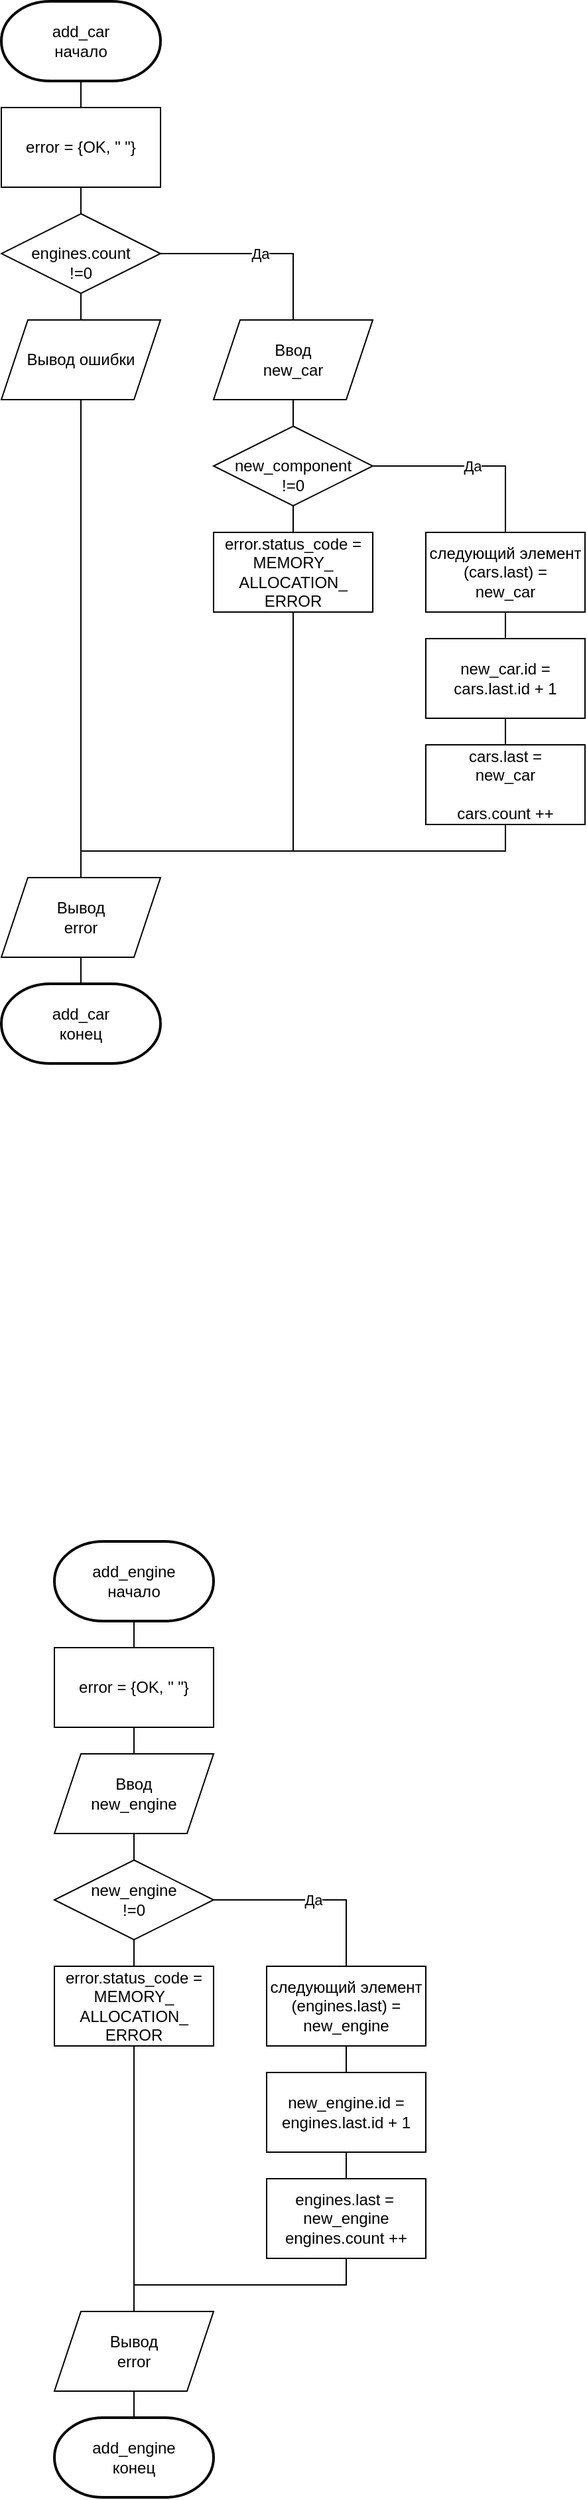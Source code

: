 <mxfile version="21.3.7" type="device">
  <diagram name="Страница 1" id="RxROm4cPq067BdehRqiH">
    <mxGraphModel dx="1728" dy="937" grid="1" gridSize="10" guides="1" tooltips="1" connect="1" arrows="1" fold="1" page="1" pageScale="1" pageWidth="827" pageHeight="1169" math="0" shadow="0">
      <root>
        <mxCell id="0" />
        <mxCell id="1" parent="0" />
        <mxCell id="2p6zsz8fZYU_1kap62Ut-1" value="add_car&lt;br&gt;начало" style="strokeWidth=2;html=1;shape=mxgraph.flowchart.terminator;whiteSpace=wrap;" parent="1" vertex="1">
          <mxGeometry x="160" y="40" width="120" height="60" as="geometry" />
        </mxCell>
        <mxCell id="2p6zsz8fZYU_1kap62Ut-2" value="" style="endArrow=none;html=1;rounded=0;edgeStyle=orthogonalEdgeStyle;entryX=0.5;entryY=1;entryDx=0;entryDy=0;entryPerimeter=0;exitX=0.5;exitY=0;exitDx=0;exitDy=0;" parent="1" source="2p6zsz8fZYU_1kap62Ut-3" target="2p6zsz8fZYU_1kap62Ut-1" edge="1">
          <mxGeometry width="50" height="50" relative="1" as="geometry">
            <mxPoint x="220" y="120" as="sourcePoint" />
            <mxPoint x="220" y="120" as="targetPoint" />
            <Array as="points" />
          </mxGeometry>
        </mxCell>
        <mxCell id="2p6zsz8fZYU_1kap62Ut-3" value="error = {OK, &quot; &quot;}" style="rounded=0;whiteSpace=wrap;html=1;" parent="1" vertex="1">
          <mxGeometry x="160" y="120" width="120" height="60" as="geometry" />
        </mxCell>
        <mxCell id="2p6zsz8fZYU_1kap62Ut-4" value="" style="endArrow=none;html=1;rounded=0;edgeStyle=orthogonalEdgeStyle;entryX=0.5;entryY=1;entryDx=0;entryDy=0;exitX=0.5;exitY=0;exitDx=0;exitDy=0;" parent="1" source="2p6zsz8fZYU_1kap62Ut-5" target="2p6zsz8fZYU_1kap62Ut-3" edge="1">
          <mxGeometry width="50" height="50" relative="1" as="geometry">
            <mxPoint x="220" y="200" as="sourcePoint" />
            <mxPoint x="270" y="210" as="targetPoint" />
            <Array as="points" />
          </mxGeometry>
        </mxCell>
        <mxCell id="2p6zsz8fZYU_1kap62Ut-5" value="&lt;br&gt;engines.count&lt;br style=&quot;border-color: var(--border-color); text-align: right;&quot;&gt;&lt;span style=&quot;text-align: right;&quot;&gt;!=0&lt;/span&gt;" style="rhombus;whiteSpace=wrap;html=1;" parent="1" vertex="1">
          <mxGeometry x="160" y="200" width="120" height="60" as="geometry" />
        </mxCell>
        <mxCell id="2p6zsz8fZYU_1kap62Ut-6" value="" style="endArrow=none;html=1;rounded=0;edgeStyle=orthogonalEdgeStyle;entryX=0.5;entryY=1;entryDx=0;entryDy=0;exitX=0.5;exitY=0;exitDx=0;exitDy=0;" parent="1" source="2p6zsz8fZYU_1kap62Ut-26" target="2p6zsz8fZYU_1kap62Ut-5" edge="1">
          <mxGeometry width="50" height="50" relative="1" as="geometry">
            <mxPoint x="220" y="280" as="sourcePoint" />
            <mxPoint x="260" y="300" as="targetPoint" />
            <Array as="points" />
          </mxGeometry>
        </mxCell>
        <mxCell id="2p6zsz8fZYU_1kap62Ut-7" value="Да" style="endArrow=none;html=1;rounded=0;edgeStyle=orthogonalEdgeStyle;entryX=1;entryY=0.5;entryDx=0;entryDy=0;exitX=0.5;exitY=0;exitDx=0;exitDy=0;" parent="1" source="2p6zsz8fZYU_1kap62Ut-10" target="2p6zsz8fZYU_1kap62Ut-5" edge="1">
          <mxGeometry width="50" height="50" relative="1" as="geometry">
            <mxPoint x="380" y="280" as="sourcePoint" />
            <mxPoint x="360" y="260" as="targetPoint" />
            <Array as="points">
              <mxPoint x="380" y="230" />
            </Array>
          </mxGeometry>
        </mxCell>
        <mxCell id="2p6zsz8fZYU_1kap62Ut-10" value="Ввод&lt;br&gt;new_car" style="shape=parallelogram;perimeter=parallelogramPerimeter;whiteSpace=wrap;html=1;fixedSize=1;" parent="1" vertex="1">
          <mxGeometry x="320" y="280" width="120" height="60" as="geometry" />
        </mxCell>
        <mxCell id="2p6zsz8fZYU_1kap62Ut-11" value="" style="endArrow=none;html=1;rounded=0;edgeStyle=orthogonalEdgeStyle;entryX=0.5;entryY=1;entryDx=0;entryDy=0;exitX=0.5;exitY=0;exitDx=0;exitDy=0;" parent="1" source="2p6zsz8fZYU_1kap62Ut-12" target="2p6zsz8fZYU_1kap62Ut-10" edge="1">
          <mxGeometry width="50" height="50" relative="1" as="geometry">
            <mxPoint x="380" y="360" as="sourcePoint" />
            <mxPoint x="390" y="430" as="targetPoint" />
            <Array as="points" />
          </mxGeometry>
        </mxCell>
        <mxCell id="2p6zsz8fZYU_1kap62Ut-12" value="&lt;br&gt;new_component&lt;br&gt;!=0" style="rhombus;whiteSpace=wrap;html=1;" parent="1" vertex="1">
          <mxGeometry x="320" y="360" width="120" height="60" as="geometry" />
        </mxCell>
        <mxCell id="2p6zsz8fZYU_1kap62Ut-13" value="" style="endArrow=none;html=1;rounded=0;edgeStyle=orthogonalEdgeStyle;entryX=0.5;entryY=1;entryDx=0;entryDy=0;exitX=0.5;exitY=0;exitDx=0;exitDy=0;exitPerimeter=0;" parent="1" source="2p6zsz8fZYU_1kap62Ut-28" target="2p6zsz8fZYU_1kap62Ut-12" edge="1">
          <mxGeometry width="50" height="50" relative="1" as="geometry">
            <mxPoint x="380" y="440" as="sourcePoint" />
            <mxPoint x="420" y="460" as="targetPoint" />
            <Array as="points" />
          </mxGeometry>
        </mxCell>
        <mxCell id="2p6zsz8fZYU_1kap62Ut-14" value="Да" style="endArrow=none;html=1;rounded=0;edgeStyle=orthogonalEdgeStyle;entryX=1;entryY=0.5;entryDx=0;entryDy=0;exitX=0.5;exitY=0;exitDx=0;exitDy=0;" parent="1" source="2p6zsz8fZYU_1kap62Ut-18" target="2p6zsz8fZYU_1kap62Ut-12" edge="1">
          <mxGeometry width="50" height="50" relative="1" as="geometry">
            <mxPoint x="540" y="440" as="sourcePoint" />
            <mxPoint x="520" y="420" as="targetPoint" />
            <Array as="points">
              <mxPoint x="540" y="390" />
            </Array>
          </mxGeometry>
        </mxCell>
        <mxCell id="2p6zsz8fZYU_1kap62Ut-18" value="следующий элемент&lt;br&gt;(cars.last) =&lt;br&gt;new_car" style="rounded=0;whiteSpace=wrap;html=1;" parent="1" vertex="1">
          <mxGeometry x="480" y="440" width="120" height="60" as="geometry" />
        </mxCell>
        <mxCell id="2p6zsz8fZYU_1kap62Ut-19" value="" style="endArrow=none;html=1;rounded=0;edgeStyle=orthogonalEdgeStyle;entryX=0.5;entryY=1;entryDx=0;entryDy=0;exitX=0.5;exitY=0;exitDx=0;exitDy=0;" parent="1" source="2p6zsz8fZYU_1kap62Ut-20" target="2p6zsz8fZYU_1kap62Ut-18" edge="1">
          <mxGeometry width="50" height="50" relative="1" as="geometry">
            <mxPoint x="540" y="520" as="sourcePoint" />
            <mxPoint x="590" y="530" as="targetPoint" />
            <Array as="points" />
          </mxGeometry>
        </mxCell>
        <mxCell id="2p6zsz8fZYU_1kap62Ut-20" value="new_car.id =&lt;br&gt;cars.last.id + 1" style="rounded=0;whiteSpace=wrap;html=1;" parent="1" vertex="1">
          <mxGeometry x="480" y="520" width="120" height="60" as="geometry" />
        </mxCell>
        <mxCell id="2p6zsz8fZYU_1kap62Ut-21" value="" style="endArrow=none;html=1;rounded=0;edgeStyle=orthogonalEdgeStyle;entryX=0.5;entryY=1;entryDx=0;entryDy=0;exitX=0.5;exitY=0;exitDx=0;exitDy=0;" parent="1" source="2p6zsz8fZYU_1kap62Ut-22" target="2p6zsz8fZYU_1kap62Ut-20" edge="1">
          <mxGeometry width="50" height="50" relative="1" as="geometry">
            <mxPoint x="540" y="600" as="sourcePoint" />
            <mxPoint x="590" y="610" as="targetPoint" />
            <Array as="points" />
          </mxGeometry>
        </mxCell>
        <mxCell id="2p6zsz8fZYU_1kap62Ut-22" value="cars.last =&lt;br&gt;new_car&lt;br&gt;&lt;br&gt;cars.count ++" style="rounded=0;whiteSpace=wrap;html=1;" parent="1" vertex="1">
          <mxGeometry x="480" y="600" width="120" height="60" as="geometry" />
        </mxCell>
        <mxCell id="2p6zsz8fZYU_1kap62Ut-23" value="" style="endArrow=none;html=1;rounded=0;edgeStyle=orthogonalEdgeStyle;entryX=0.5;entryY=1;entryDx=0;entryDy=0;exitX=0.5;exitY=0;exitDx=0;exitDy=0;" parent="1" source="2p6zsz8fZYU_1kap62Ut-91" target="2p6zsz8fZYU_1kap62Ut-22" edge="1">
          <mxGeometry width="50" height="50" relative="1" as="geometry">
            <mxPoint x="220" y="700" as="sourcePoint" />
            <mxPoint x="590" y="690" as="targetPoint" />
            <Array as="points">
              <mxPoint x="220" y="680" />
              <mxPoint x="540" y="680" />
            </Array>
          </mxGeometry>
        </mxCell>
        <mxCell id="2p6zsz8fZYU_1kap62Ut-26" value="Вывод ошибки" style="shape=parallelogram;perimeter=parallelogramPerimeter;whiteSpace=wrap;html=1;fixedSize=1;" parent="1" vertex="1">
          <mxGeometry x="160" y="280" width="120" height="60" as="geometry" />
        </mxCell>
        <mxCell id="2p6zsz8fZYU_1kap62Ut-27" value="" style="endArrow=none;html=1;rounded=0;edgeStyle=orthogonalEdgeStyle;entryX=0.5;entryY=1;entryDx=0;entryDy=0;exitX=0.5;exitY=0;exitDx=0;exitDy=0;" parent="1" source="2p6zsz8fZYU_1kap62Ut-91" target="2p6zsz8fZYU_1kap62Ut-26" edge="1">
          <mxGeometry width="50" height="50" relative="1" as="geometry">
            <mxPoint x="220" y="700" as="sourcePoint" />
            <mxPoint x="230" y="430" as="targetPoint" />
            <Array as="points" />
          </mxGeometry>
        </mxCell>
        <mxCell id="2p6zsz8fZYU_1kap62Ut-28" value="error.status_code =&lt;br&gt;MEMORY_&lt;br&gt;ALLOCATION_&lt;br&gt;ERROR" style="rounded=0;whiteSpace=wrap;html=1;" parent="1" vertex="1">
          <mxGeometry x="320" y="440" width="120" height="60" as="geometry" />
        </mxCell>
        <mxCell id="2p6zsz8fZYU_1kap62Ut-29" value="" style="endArrow=none;html=1;rounded=0;edgeStyle=orthogonalEdgeStyle;entryX=0.5;entryY=1;entryDx=0;entryDy=0;exitX=0.5;exitY=0;exitDx=0;exitDy=0;" parent="1" source="2p6zsz8fZYU_1kap62Ut-91" target="2p6zsz8fZYU_1kap62Ut-28" edge="1">
          <mxGeometry width="50" height="50" relative="1" as="geometry">
            <mxPoint x="220" y="700" as="sourcePoint" />
            <mxPoint x="430" y="530" as="targetPoint" />
            <Array as="points">
              <mxPoint x="220" y="680" />
              <mxPoint x="380" y="680" />
            </Array>
          </mxGeometry>
        </mxCell>
        <mxCell id="2p6zsz8fZYU_1kap62Ut-34" value="add_engine&lt;br&gt;начало" style="strokeWidth=2;html=1;shape=mxgraph.flowchart.terminator;whiteSpace=wrap;" parent="1" vertex="1">
          <mxGeometry x="200" y="1200" width="120" height="60" as="geometry" />
        </mxCell>
        <mxCell id="2p6zsz8fZYU_1kap62Ut-35" value="" style="endArrow=none;html=1;rounded=0;edgeStyle=orthogonalEdgeStyle;entryX=0.5;entryY=1;entryDx=0;entryDy=0;entryPerimeter=0;exitX=0.5;exitY=0;exitDx=0;exitDy=0;" parent="1" source="2p6zsz8fZYU_1kap62Ut-36" target="2p6zsz8fZYU_1kap62Ut-34" edge="1">
          <mxGeometry width="50" height="50" relative="1" as="geometry">
            <mxPoint x="260" y="1280" as="sourcePoint" />
            <mxPoint x="260" y="1280" as="targetPoint" />
            <Array as="points" />
          </mxGeometry>
        </mxCell>
        <mxCell id="2p6zsz8fZYU_1kap62Ut-36" value="error = {OK, &quot; &quot;}" style="rounded=0;whiteSpace=wrap;html=1;" parent="1" vertex="1">
          <mxGeometry x="200" y="1280" width="120" height="60" as="geometry" />
        </mxCell>
        <mxCell id="2p6zsz8fZYU_1kap62Ut-43" value="Ввод&lt;br&gt;new_engine" style="shape=parallelogram;perimeter=parallelogramPerimeter;whiteSpace=wrap;html=1;fixedSize=1;" parent="1" vertex="1">
          <mxGeometry x="200" y="1360" width="120" height="60" as="geometry" />
        </mxCell>
        <mxCell id="2p6zsz8fZYU_1kap62Ut-44" value="" style="endArrow=none;html=1;rounded=0;edgeStyle=orthogonalEdgeStyle;entryX=0.5;entryY=1;entryDx=0;entryDy=0;exitX=0.5;exitY=0;exitDx=0;exitDy=0;" parent="1" source="2p6zsz8fZYU_1kap62Ut-45" target="2p6zsz8fZYU_1kap62Ut-43" edge="1">
          <mxGeometry width="50" height="50" relative="1" as="geometry">
            <mxPoint x="260" y="1440" as="sourcePoint" />
            <mxPoint x="270" y="1510" as="targetPoint" />
            <Array as="points" />
          </mxGeometry>
        </mxCell>
        <mxCell id="2p6zsz8fZYU_1kap62Ut-45" value="new_engine&lt;br&gt;!=0" style="rhombus;whiteSpace=wrap;html=1;" parent="1" vertex="1">
          <mxGeometry x="200" y="1440" width="120" height="60" as="geometry" />
        </mxCell>
        <mxCell id="2p6zsz8fZYU_1kap62Ut-46" value="" style="endArrow=none;html=1;rounded=0;edgeStyle=orthogonalEdgeStyle;entryX=0.5;entryY=1;entryDx=0;entryDy=0;exitX=0.5;exitY=0;exitDx=0;exitDy=0;exitPerimeter=0;" parent="1" source="2p6zsz8fZYU_1kap62Ut-56" target="2p6zsz8fZYU_1kap62Ut-45" edge="1">
          <mxGeometry width="50" height="50" relative="1" as="geometry">
            <mxPoint x="260" y="1520" as="sourcePoint" />
            <mxPoint x="300" y="1540" as="targetPoint" />
            <Array as="points" />
          </mxGeometry>
        </mxCell>
        <mxCell id="2p6zsz8fZYU_1kap62Ut-47" value="Да" style="endArrow=none;html=1;rounded=0;edgeStyle=orthogonalEdgeStyle;entryX=1;entryY=0.5;entryDx=0;entryDy=0;exitX=0.5;exitY=0;exitDx=0;exitDy=0;" parent="1" source="2p6zsz8fZYU_1kap62Ut-48" target="2p6zsz8fZYU_1kap62Ut-45" edge="1">
          <mxGeometry width="50" height="50" relative="1" as="geometry">
            <mxPoint x="420" y="1520" as="sourcePoint" />
            <mxPoint x="400" y="1500" as="targetPoint" />
            <Array as="points">
              <mxPoint x="420" y="1470" />
            </Array>
          </mxGeometry>
        </mxCell>
        <mxCell id="2p6zsz8fZYU_1kap62Ut-48" value="следующий элемент&lt;br&gt;(engines.last) =&lt;br&gt;new_engine" style="rounded=0;whiteSpace=wrap;html=1;" parent="1" vertex="1">
          <mxGeometry x="360" y="1520" width="120" height="60" as="geometry" />
        </mxCell>
        <mxCell id="2p6zsz8fZYU_1kap62Ut-49" value="" style="endArrow=none;html=1;rounded=0;edgeStyle=orthogonalEdgeStyle;entryX=0.5;entryY=1;entryDx=0;entryDy=0;exitX=0.5;exitY=0;exitDx=0;exitDy=0;" parent="1" source="2p6zsz8fZYU_1kap62Ut-50" target="2p6zsz8fZYU_1kap62Ut-48" edge="1">
          <mxGeometry width="50" height="50" relative="1" as="geometry">
            <mxPoint x="420" y="1600" as="sourcePoint" />
            <mxPoint x="470" y="1610" as="targetPoint" />
            <Array as="points" />
          </mxGeometry>
        </mxCell>
        <mxCell id="2p6zsz8fZYU_1kap62Ut-50" value="new_engine.id =&lt;br&gt;engines.last.id + 1" style="rounded=0;whiteSpace=wrap;html=1;" parent="1" vertex="1">
          <mxGeometry x="360" y="1600" width="120" height="60" as="geometry" />
        </mxCell>
        <mxCell id="2p6zsz8fZYU_1kap62Ut-51" value="" style="endArrow=none;html=1;rounded=0;edgeStyle=orthogonalEdgeStyle;entryX=0.5;entryY=1;entryDx=0;entryDy=0;exitX=0.5;exitY=0;exitDx=0;exitDy=0;" parent="1" source="2p6zsz8fZYU_1kap62Ut-52" target="2p6zsz8fZYU_1kap62Ut-50" edge="1">
          <mxGeometry width="50" height="50" relative="1" as="geometry">
            <mxPoint x="420" y="1680" as="sourcePoint" />
            <mxPoint x="470" y="1690" as="targetPoint" />
            <Array as="points" />
          </mxGeometry>
        </mxCell>
        <mxCell id="2p6zsz8fZYU_1kap62Ut-52" value="&lt;div style=&quot;border-color: var(--border-color); text-align: right;&quot;&gt;engines.last =&amp;nbsp; &amp;nbsp;&lt;/div&gt;&lt;span style=&quot;border-color: var(--border-color);&quot;&gt;new_engine&lt;br&gt;&lt;/span&gt;&lt;span style=&quot;border-color: var(--border-color);&quot;&gt;engines&lt;/span&gt;&lt;span style=&quot;border-color: var(--border-color);&quot;&gt;.count ++&lt;/span&gt;" style="rounded=0;whiteSpace=wrap;html=1;" parent="1" vertex="1">
          <mxGeometry x="360" y="1680" width="120" height="60" as="geometry" />
        </mxCell>
        <mxCell id="2p6zsz8fZYU_1kap62Ut-56" value="error.status_code =&lt;br&gt;MEMORY_&lt;br&gt;ALLOCATION_&lt;br&gt;ERROR" style="rounded=0;whiteSpace=wrap;html=1;" parent="1" vertex="1">
          <mxGeometry x="200" y="1520" width="120" height="60" as="geometry" />
        </mxCell>
        <mxCell id="2p6zsz8fZYU_1kap62Ut-61" value="" style="endArrow=none;html=1;rounded=0;edgeStyle=orthogonalEdgeStyle;entryX=0.5;entryY=1;entryDx=0;entryDy=0;exitX=0.5;exitY=0;exitDx=0;exitDy=0;" parent="1" source="2p6zsz8fZYU_1kap62Ut-43" target="2p6zsz8fZYU_1kap62Ut-36" edge="1">
          <mxGeometry width="50" height="50" relative="1" as="geometry">
            <mxPoint x="120" y="1570" as="sourcePoint" />
            <mxPoint x="170" y="1520" as="targetPoint" />
          </mxGeometry>
        </mxCell>
        <mxCell id="2p6zsz8fZYU_1kap62Ut-62" value="" style="endArrow=none;html=1;rounded=0;edgeStyle=orthogonalEdgeStyle;entryX=0.5;entryY=1;entryDx=0;entryDy=0;exitX=0.5;exitY=0;exitDx=0;exitDy=0;" parent="1" source="2p6zsz8fZYU_1kap62Ut-88" target="2p6zsz8fZYU_1kap62Ut-56" edge="1">
          <mxGeometry width="50" height="50" relative="1" as="geometry">
            <mxPoint x="260" y="1760" as="sourcePoint" />
            <mxPoint x="270" y="1650" as="targetPoint" />
          </mxGeometry>
        </mxCell>
        <mxCell id="2p6zsz8fZYU_1kap62Ut-63" value="" style="endArrow=none;html=1;rounded=0;edgeStyle=orthogonalEdgeStyle;entryX=0.5;entryY=1;entryDx=0;entryDy=0;exitX=0.5;exitY=0;exitDx=0;exitDy=0;" parent="1" source="2p6zsz8fZYU_1kap62Ut-88" target="2p6zsz8fZYU_1kap62Ut-52" edge="1">
          <mxGeometry width="50" height="50" relative="1" as="geometry">
            <mxPoint x="290" y="1760" as="sourcePoint" />
            <mxPoint x="450" y="1770" as="targetPoint" />
            <Array as="points">
              <mxPoint x="260" y="1760" />
              <mxPoint x="420" y="1760" />
            </Array>
          </mxGeometry>
        </mxCell>
        <mxCell id="2p6zsz8fZYU_1kap62Ut-88" value="Вывод&lt;br&gt;error" style="shape=parallelogram;perimeter=parallelogramPerimeter;whiteSpace=wrap;html=1;fixedSize=1;" parent="1" vertex="1">
          <mxGeometry x="200" y="1780" width="120" height="60" as="geometry" />
        </mxCell>
        <mxCell id="2p6zsz8fZYU_1kap62Ut-89" value="add_engine&lt;br style=&quot;border-color: var(--border-color);&quot;&gt;конец" style="strokeWidth=2;html=1;shape=mxgraph.flowchart.terminator;whiteSpace=wrap;" parent="1" vertex="1">
          <mxGeometry x="200" y="1860" width="120" height="60" as="geometry" />
        </mxCell>
        <mxCell id="2p6zsz8fZYU_1kap62Ut-90" value="" style="endArrow=none;html=1;rounded=0;edgeStyle=orthogonalEdgeStyle;entryX=0.5;entryY=1;entryDx=0;entryDy=0;exitX=0.5;exitY=0;exitDx=0;exitDy=0;exitPerimeter=0;" parent="1" source="2p6zsz8fZYU_1kap62Ut-89" target="2p6zsz8fZYU_1kap62Ut-88" edge="1">
          <mxGeometry width="50" height="50" relative="1" as="geometry">
            <mxPoint x="190" y="1860" as="sourcePoint" />
            <mxPoint x="270" y="1870" as="targetPoint" />
          </mxGeometry>
        </mxCell>
        <mxCell id="2p6zsz8fZYU_1kap62Ut-91" value="Вывод&lt;br&gt;error" style="shape=parallelogram;perimeter=parallelogramPerimeter;whiteSpace=wrap;html=1;fixedSize=1;" parent="1" vertex="1">
          <mxGeometry x="160" y="700" width="120" height="60" as="geometry" />
        </mxCell>
        <mxCell id="2p6zsz8fZYU_1kap62Ut-92" value="add_car&lt;br style=&quot;border-color: var(--border-color);&quot;&gt;конец" style="strokeWidth=2;html=1;shape=mxgraph.flowchart.terminator;whiteSpace=wrap;" parent="1" vertex="1">
          <mxGeometry x="160" y="780" width="120" height="60" as="geometry" />
        </mxCell>
        <mxCell id="2p6zsz8fZYU_1kap62Ut-93" value="" style="endArrow=none;html=1;rounded=0;edgeStyle=orthogonalEdgeStyle;entryX=0.5;entryY=1;entryDx=0;entryDy=0;exitX=0.5;exitY=0;exitDx=0;exitDy=0;exitPerimeter=0;" parent="1" source="2p6zsz8fZYU_1kap62Ut-92" target="2p6zsz8fZYU_1kap62Ut-91" edge="1">
          <mxGeometry width="50" height="50" relative="1" as="geometry">
            <mxPoint x="80" y="810" as="sourcePoint" />
            <mxPoint x="130" y="760" as="targetPoint" />
          </mxGeometry>
        </mxCell>
      </root>
    </mxGraphModel>
  </diagram>
</mxfile>
